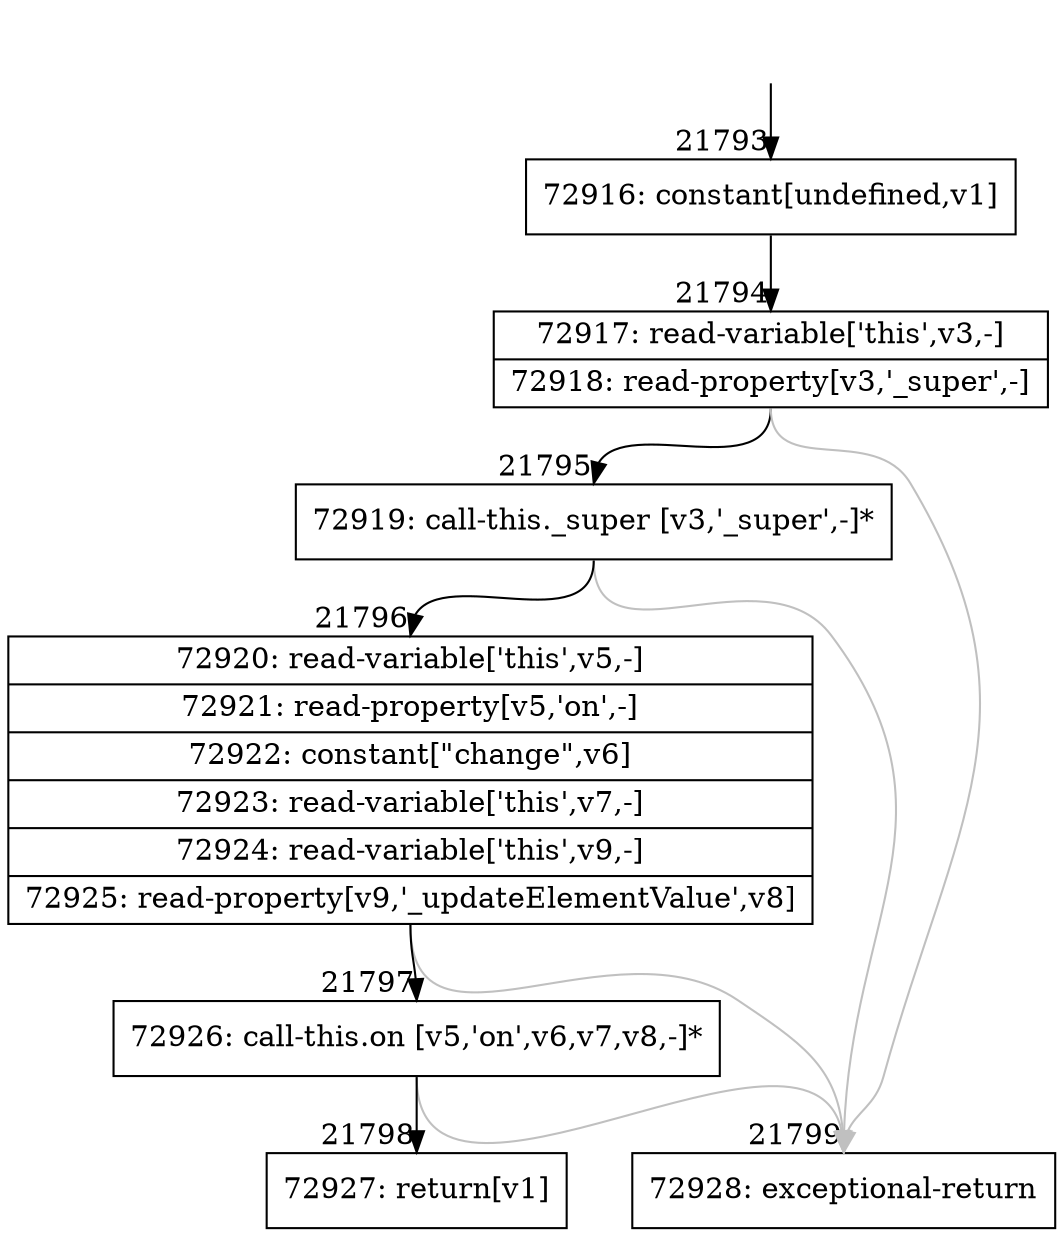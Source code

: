 digraph {
rankdir="TD"
BB_entry1906[shape=none,label=""];
BB_entry1906 -> BB21793 [tailport=s, headport=n, headlabel="    21793"]
BB21793 [shape=record label="{72916: constant[undefined,v1]}" ] 
BB21793 -> BB21794 [tailport=s, headport=n, headlabel="      21794"]
BB21794 [shape=record label="{72917: read-variable['this',v3,-]|72918: read-property[v3,'_super',-]}" ] 
BB21794 -> BB21795 [tailport=s, headport=n, headlabel="      21795"]
BB21794 -> BB21799 [tailport=s, headport=n, color=gray, headlabel="      21799"]
BB21795 [shape=record label="{72919: call-this._super [v3,'_super',-]*}" ] 
BB21795 -> BB21796 [tailport=s, headport=n, headlabel="      21796"]
BB21795 -> BB21799 [tailport=s, headport=n, color=gray]
BB21796 [shape=record label="{72920: read-variable['this',v5,-]|72921: read-property[v5,'on',-]|72922: constant[\"change\",v6]|72923: read-variable['this',v7,-]|72924: read-variable['this',v9,-]|72925: read-property[v9,'_updateElementValue',v8]}" ] 
BB21796 -> BB21797 [tailport=s, headport=n, headlabel="      21797"]
BB21796 -> BB21799 [tailport=s, headport=n, color=gray]
BB21797 [shape=record label="{72926: call-this.on [v5,'on',v6,v7,v8,-]*}" ] 
BB21797 -> BB21798 [tailport=s, headport=n, headlabel="      21798"]
BB21797 -> BB21799 [tailport=s, headport=n, color=gray]
BB21798 [shape=record label="{72927: return[v1]}" ] 
BB21799 [shape=record label="{72928: exceptional-return}" ] 
//#$~ 40820
}
